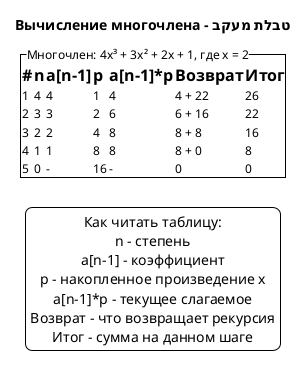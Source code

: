 @startuml
title טבלת מעקב - Вычисление многочлена
skinparam backgroundColor white
skinparam {
    defaultFontSize 12
    defaultTextAlignment center
}

salt
{
    {^"Многочлен: 4x³ + 3x² + 2x + 1, где x = 2"
    |= # |= n |= a[n-1] |= p |= a[n-1]*p |= Возврат |= Итог
    | 1 | 4 | 4 | 1 | 4 | 4 + 22 | 26
    | 2 | 3 | 3 | 2 | 6 | 6 + 16 | 22
    | 3 | 2 | 2 | 4 | 8 | 8 + 8 | 16
    | 4 | 1 | 1 | 8 | 8 | 8 + 0 | 8
    | 5 | 0 | - | 16 | - | 0 | 0
    }
}

legend right
    Как читать таблицу:
    n - степень
    a[n-1] - коэффициент
    p - накопленное произведение x
    a[n-1]*p - текущее слагаемое
    Возврат - что возвращает рекурсия
    Итог - сумма на данном шаге
end legend

@enduml
